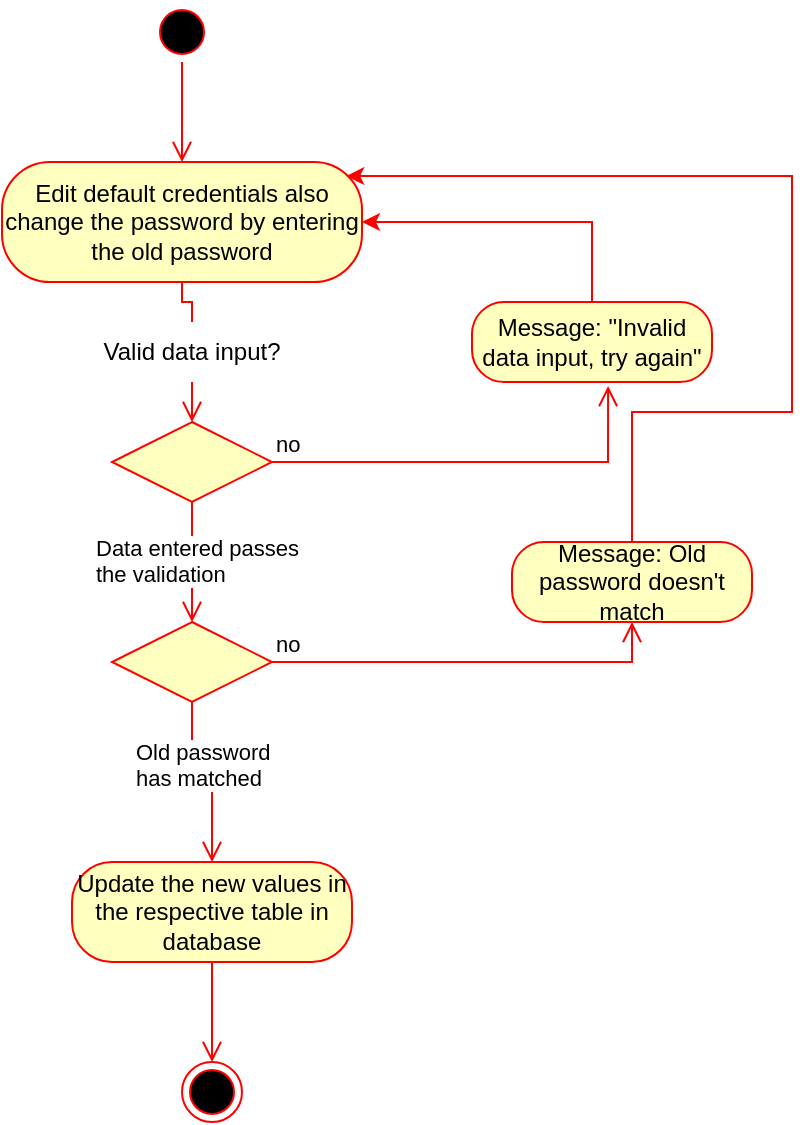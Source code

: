 <mxfile version="17.4.6" type="browser"><diagram id="lMvBZBHEyku-_J50S7xY" name="Page-1"><mxGraphModel dx="868" dy="450" grid="1" gridSize="10" guides="1" tooltips="1" connect="1" arrows="1" fold="1" page="1" pageScale="1" pageWidth="850" pageHeight="1100" math="0" shadow="0"><root><mxCell id="0"/><mxCell id="1" parent="0"/><mxCell id="2XhIsmXtLgw62gGnPIo8-1" value="" style="ellipse;html=1;shape=startState;fillColor=#000000;strokeColor=#ff0000;" parent="1" vertex="1"><mxGeometry x="350" y="20" width="30" height="30" as="geometry"/></mxCell><mxCell id="2XhIsmXtLgw62gGnPIo8-2" value="" style="edgeStyle=orthogonalEdgeStyle;html=1;verticalAlign=bottom;endArrow=open;endSize=8;strokeColor=#ff0000;rounded=0;entryX=0.5;entryY=0;entryDx=0;entryDy=0;" parent="1" source="2XhIsmXtLgw62gGnPIo8-1" target="2XhIsmXtLgw62gGnPIo8-3" edge="1"><mxGeometry relative="1" as="geometry"><mxPoint x="365" y="110" as="targetPoint"/></mxGeometry></mxCell><mxCell id="2XhIsmXtLgw62gGnPIo8-3" value="Edit default credentials also change the password by entering the old password" style="rounded=1;whiteSpace=wrap;html=1;arcSize=40;fontColor=#000000;fillColor=#ffffc0;strokeColor=#ff0000;" parent="1" vertex="1"><mxGeometry x="275" y="100" width="180" height="60" as="geometry"/></mxCell><mxCell id="2XhIsmXtLgw62gGnPIo8-4" value="" style="edgeStyle=orthogonalEdgeStyle;html=1;verticalAlign=bottom;endArrow=open;endSize=8;strokeColor=#ff0000;rounded=0;entryX=0.5;entryY=0;entryDx=0;entryDy=0;startArrow=none;" parent="1" source="2XhIsmXtLgw62gGnPIo8-9" target="2XhIsmXtLgw62gGnPIo8-6" edge="1"><mxGeometry relative="1" as="geometry"><mxPoint x="365" y="220" as="targetPoint"/></mxGeometry></mxCell><mxCell id="2XhIsmXtLgw62gGnPIo8-6" value="" style="rhombus;whiteSpace=wrap;html=1;fillColor=#ffffc0;strokeColor=#ff0000;" parent="1" vertex="1"><mxGeometry x="330" y="230" width="80" height="40" as="geometry"/></mxCell><mxCell id="2XhIsmXtLgw62gGnPIo8-7" value="no" style="edgeStyle=orthogonalEdgeStyle;html=1;align=left;verticalAlign=bottom;endArrow=open;endSize=8;strokeColor=#ff0000;rounded=0;entryX=0.567;entryY=1.05;entryDx=0;entryDy=0;entryPerimeter=0;" parent="1" source="2XhIsmXtLgw62gGnPIo8-6" target="xLVf60Kv0izhFvYnoZ5I-2" edge="1"><mxGeometry x="-1" relative="1" as="geometry"><mxPoint x="580" y="250" as="targetPoint"/></mxGeometry></mxCell><mxCell id="2XhIsmXtLgw62gGnPIo8-8" value="Data entered passes&amp;nbsp;&lt;br&gt;the validation" style="edgeStyle=orthogonalEdgeStyle;html=1;align=left;verticalAlign=top;endArrow=open;endSize=8;strokeColor=#ff0000;rounded=0;" parent="1" source="2XhIsmXtLgw62gGnPIo8-6" edge="1"><mxGeometry x="-0.667" y="-50" relative="1" as="geometry"><mxPoint x="370" y="330" as="targetPoint"/><mxPoint as="offset"/></mxGeometry></mxCell><mxCell id="2XhIsmXtLgw62gGnPIo8-9" value="Valid data input?" style="text;html=1;strokeColor=none;fillColor=none;align=center;verticalAlign=middle;whiteSpace=wrap;rounded=0;" parent="1" vertex="1"><mxGeometry x="320" y="180" width="100" height="30" as="geometry"/></mxCell><mxCell id="2XhIsmXtLgw62gGnPIo8-10" value="" style="edgeStyle=orthogonalEdgeStyle;html=1;verticalAlign=bottom;endArrow=none;endSize=8;strokeColor=#ff0000;rounded=0;entryX=0.5;entryY=0;entryDx=0;entryDy=0;" parent="1" source="2XhIsmXtLgw62gGnPIo8-3" target="2XhIsmXtLgw62gGnPIo8-9" edge="1"><mxGeometry relative="1" as="geometry"><mxPoint x="370" y="230" as="targetPoint"/><mxPoint x="365" y="160" as="sourcePoint"/></mxGeometry></mxCell><mxCell id="xLVf60Kv0izhFvYnoZ5I-4" style="edgeStyle=orthogonalEdgeStyle;rounded=0;orthogonalLoop=1;jettySize=auto;html=1;exitX=0.5;exitY=0;exitDx=0;exitDy=0;entryX=1;entryY=0.5;entryDx=0;entryDy=0;fillColor=#f8cecc;strokeColor=#FF0000;" edge="1" parent="1" source="xLVf60Kv0izhFvYnoZ5I-2" target="2XhIsmXtLgw62gGnPIo8-3"><mxGeometry relative="1" as="geometry"/></mxCell><mxCell id="xLVf60Kv0izhFvYnoZ5I-2" value="Message: &quot;Invalid data input, try again&quot;" style="rounded=1;whiteSpace=wrap;html=1;arcSize=40;fontColor=#000000;fillColor=#ffffc0;strokeColor=#ff0000;" vertex="1" parent="1"><mxGeometry x="510" y="170" width="120" height="40" as="geometry"/></mxCell><mxCell id="xLVf60Kv0izhFvYnoZ5I-5" value="" style="rhombus;whiteSpace=wrap;html=1;fillColor=#ffffc0;strokeColor=#ff0000;" vertex="1" parent="1"><mxGeometry x="330" y="330" width="80" height="40" as="geometry"/></mxCell><mxCell id="xLVf60Kv0izhFvYnoZ5I-6" value="no" style="edgeStyle=orthogonalEdgeStyle;html=1;align=left;verticalAlign=bottom;endArrow=open;endSize=8;strokeColor=#ff0000;rounded=0;entryX=0.5;entryY=1;entryDx=0;entryDy=0;" edge="1" source="xLVf60Kv0izhFvYnoZ5I-5" parent="1" target="xLVf60Kv0izhFvYnoZ5I-8"><mxGeometry x="-1" relative="1" as="geometry"><mxPoint x="510" y="350" as="targetPoint"/></mxGeometry></mxCell><mxCell id="xLVf60Kv0izhFvYnoZ5I-7" value="Old password &lt;br&gt;has matched" style="edgeStyle=orthogonalEdgeStyle;html=1;align=left;verticalAlign=top;endArrow=open;endSize=8;strokeColor=#ff0000;rounded=0;" edge="1" source="xLVf60Kv0izhFvYnoZ5I-5" parent="1" target="xLVf60Kv0izhFvYnoZ5I-11"><mxGeometry x="-0.75" y="-30" relative="1" as="geometry"><mxPoint x="370" y="450" as="targetPoint"/><mxPoint as="offset"/></mxGeometry></mxCell><mxCell id="xLVf60Kv0izhFvYnoZ5I-10" style="edgeStyle=orthogonalEdgeStyle;rounded=0;orthogonalLoop=1;jettySize=auto;html=1;exitX=0.5;exitY=0;exitDx=0;exitDy=0;strokeColor=#FF0000;entryX=0.956;entryY=0.117;entryDx=0;entryDy=0;entryPerimeter=0;" edge="1" parent="1" source="xLVf60Kv0izhFvYnoZ5I-8" target="2XhIsmXtLgw62gGnPIo8-3"><mxGeometry relative="1" as="geometry"><mxPoint x="670" y="160" as="targetPoint"/><Array as="points"><mxPoint x="590" y="225"/><mxPoint x="670" y="225"/><mxPoint x="670" y="107"/></Array></mxGeometry></mxCell><mxCell id="xLVf60Kv0izhFvYnoZ5I-8" value="Message: Old password doesn't match" style="rounded=1;whiteSpace=wrap;html=1;arcSize=40;fontColor=#000000;fillColor=#ffffc0;strokeColor=#ff0000;" vertex="1" parent="1"><mxGeometry x="530" y="290" width="120" height="40" as="geometry"/></mxCell><mxCell id="xLVf60Kv0izhFvYnoZ5I-11" value="Update the new values in the respective table in database" style="rounded=1;whiteSpace=wrap;html=1;arcSize=40;fontColor=#000000;fillColor=#ffffc0;strokeColor=#ff0000;" vertex="1" parent="1"><mxGeometry x="310" y="450" width="140" height="50" as="geometry"/></mxCell><mxCell id="xLVf60Kv0izhFvYnoZ5I-12" value="" style="edgeStyle=orthogonalEdgeStyle;html=1;verticalAlign=bottom;endArrow=open;endSize=8;strokeColor=#ff0000;rounded=0;" edge="1" source="xLVf60Kv0izhFvYnoZ5I-11" parent="1"><mxGeometry relative="1" as="geometry"><mxPoint x="380" y="550" as="targetPoint"/></mxGeometry></mxCell><mxCell id="xLVf60Kv0izhFvYnoZ5I-13" value="" style="ellipse;html=1;shape=endState;fillColor=#000000;strokeColor=#ff0000;" vertex="1" parent="1"><mxGeometry x="365" y="550" width="30" height="30" as="geometry"/></mxCell></root></mxGraphModel></diagram></mxfile>